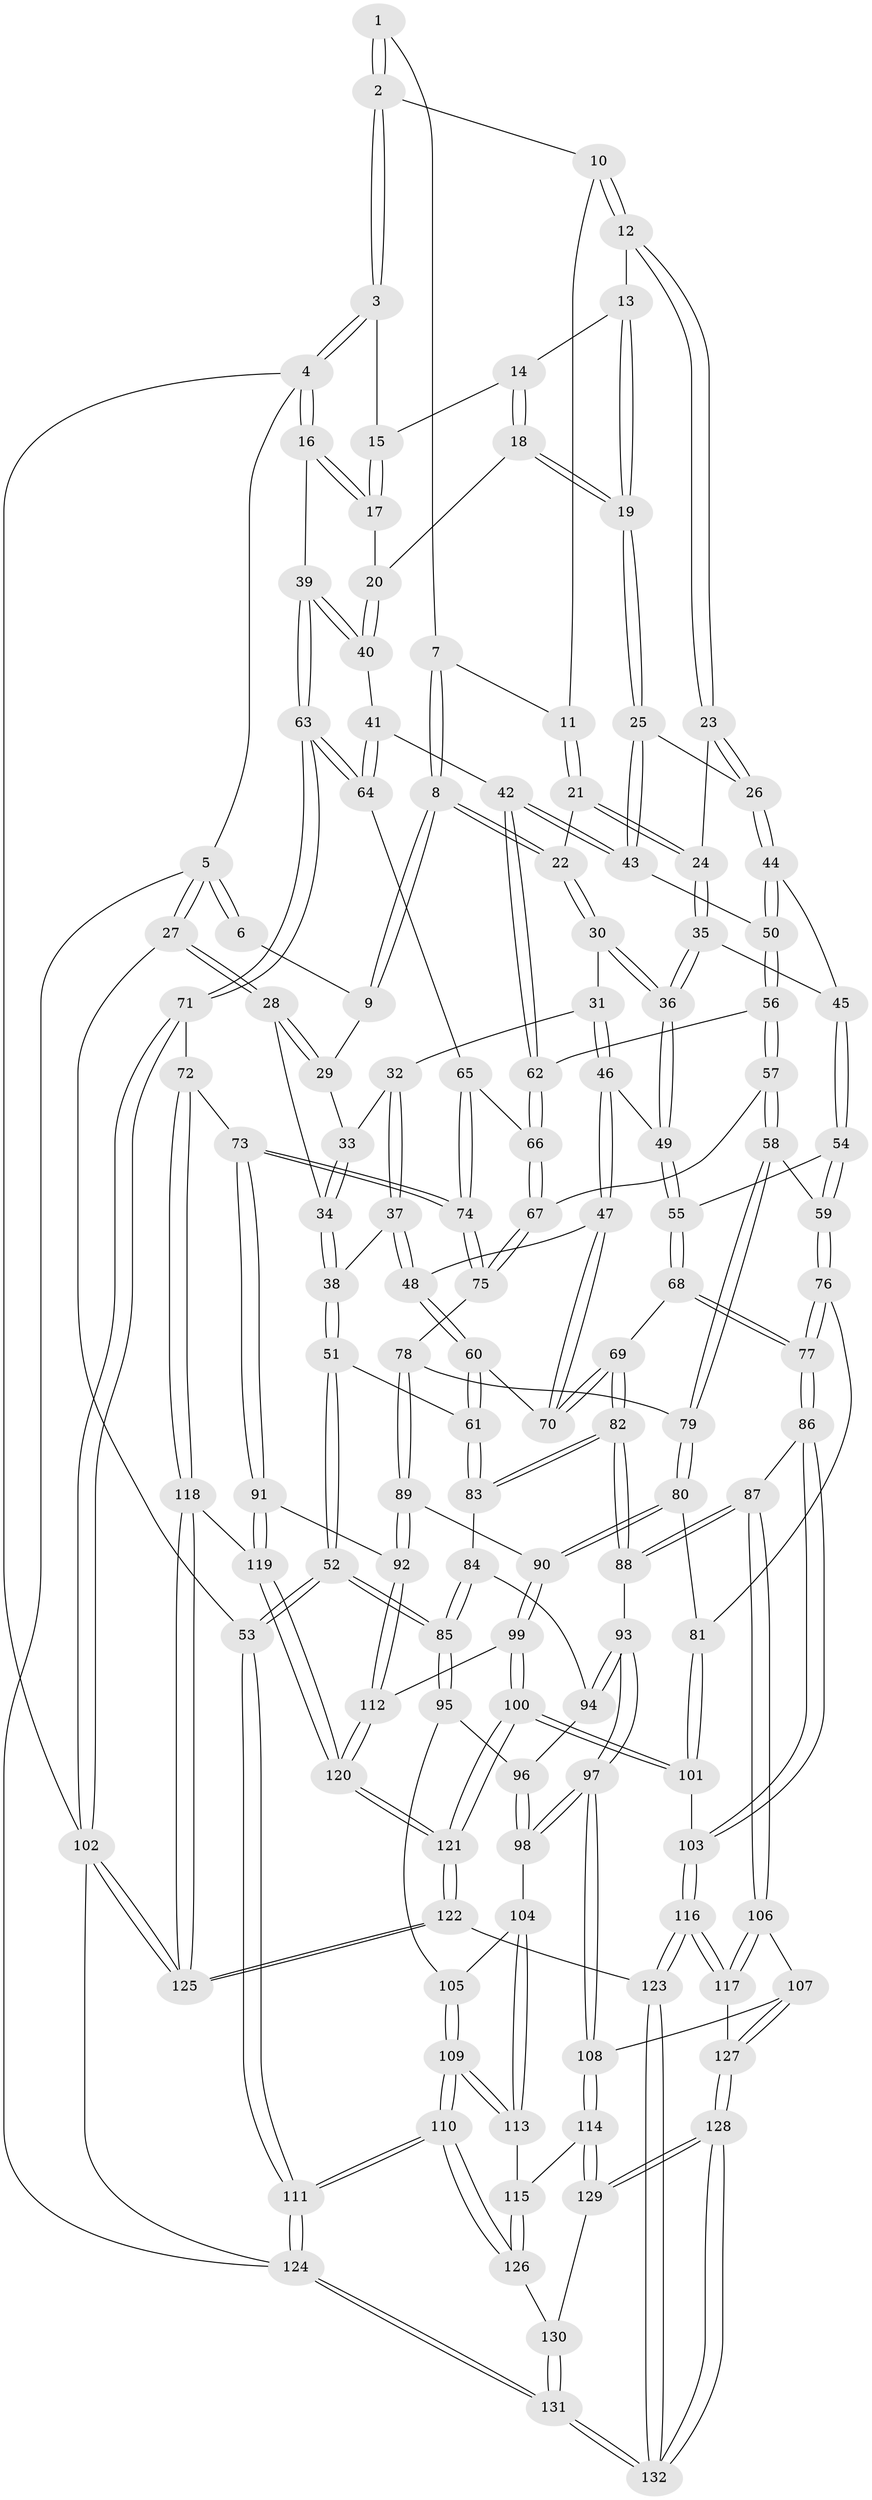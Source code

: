 // coarse degree distribution, {3: 0.1125, 4: 0.4375, 8: 0.0125, 2: 0.0125, 6: 0.0875, 5: 0.3375}
// Generated by graph-tools (version 1.1) at 2025/24/03/03/25 07:24:36]
// undirected, 132 vertices, 327 edges
graph export_dot {
graph [start="1"]
  node [color=gray90,style=filled];
  1 [pos="+0.4389320467794903+0"];
  2 [pos="+0.5507731139851145+0"];
  3 [pos="+1+0"];
  4 [pos="+1+0"];
  5 [pos="+0+0"];
  6 [pos="+0.2622630681569459+0"];
  7 [pos="+0.41022716904152745+0"];
  8 [pos="+0.336082093546021+0.138097708587795"];
  9 [pos="+0.21448843793086356+0.09126374798780383"];
  10 [pos="+0.5835520413119565+0"];
  11 [pos="+0.4550287142978432+0.11626019660458774"];
  12 [pos="+0.6200762932251448+0.06116943738668086"];
  13 [pos="+0.7073788054805468+0.07600256325357559"];
  14 [pos="+0.8341447854240902+0.044169401796114456"];
  15 [pos="+0.8674956353365934+0.012501508315910851"];
  16 [pos="+1+0.3075738161096443"];
  17 [pos="+0.9295216735528237+0.2141981349711741"];
  18 [pos="+0.7839818223818517+0.22431757385718057"];
  19 [pos="+0.7636611420258579+0.23080361900853724"];
  20 [pos="+0.8248558439037574+0.23502939033511577"];
  21 [pos="+0.43529032382785443+0.16231368259471676"];
  22 [pos="+0.36372313682660024+0.17302681624285457"];
  23 [pos="+0.5931303233424366+0.20161925391598318"];
  24 [pos="+0.5676454237226859+0.2172464046597988"];
  25 [pos="+0.737850974328176+0.24717399213174684"];
  26 [pos="+0.7068568622752626+0.2420093898033467"];
  27 [pos="+0+0.03316633317074636"];
  28 [pos="+0+0.13527549092029653"];
  29 [pos="+0.20961489318774773+0.09401889643879278"];
  30 [pos="+0.3480818077677093+0.2354801077421988"];
  31 [pos="+0.33516031475992264+0.25432927137274436"];
  32 [pos="+0.2717570115850885+0.261538643581795"];
  33 [pos="+0.20681130973622006+0.22754724121575173"];
  34 [pos="+0.1111587709584987+0.2901781348144191"];
  35 [pos="+0.5595509488154848+0.24308423315671412"];
  36 [pos="+0.4922725016538532+0.32556419067875575"];
  37 [pos="+0.20208261013568027+0.33273824273889596"];
  38 [pos="+0.11707990923360197+0.30622777331628526"];
  39 [pos="+1+0.4404619895511216"];
  40 [pos="+0.8753133949272687+0.36672057905694255"];
  41 [pos="+0.8502384488119428+0.3737245281855174"];
  42 [pos="+0.7808863958200064+0.37614249222465257"];
  43 [pos="+0.7397166417863446+0.2713757819894216"];
  44 [pos="+0.6373838483695458+0.35645446166842926"];
  45 [pos="+0.615545731285237+0.35607672568126253"];
  46 [pos="+0.33787271352189474+0.3931733816241007"];
  47 [pos="+0.3181067992593096+0.41883913738097645"];
  48 [pos="+0.2396504160182771+0.3806348004199259"];
  49 [pos="+0.48106621104490516+0.3766175443964995"];
  50 [pos="+0.677930792411031+0.37667261542000496"];
  51 [pos="+0.0690276306121963+0.47421918245471456"];
  52 [pos="+0+0.5489239728821269"];
  53 [pos="+0+0.551089877503792"];
  54 [pos="+0.5561412091974481+0.4528368962545528"];
  55 [pos="+0.5090001320657487+0.41746272716432004"];
  56 [pos="+0.6821122705885452+0.3861037939818467"];
  57 [pos="+0.6660389668538372+0.4582069857976331"];
  58 [pos="+0.5941292534972568+0.47805136304994933"];
  59 [pos="+0.5622298164481372+0.4640651881399793"];
  60 [pos="+0.09288751192923239+0.47187628461766934"];
  61 [pos="+0.07941783045360433+0.4770056774288774"];
  62 [pos="+0.7719161957751571+0.39040908378458494"];
  63 [pos="+1+0.5254010943080315"];
  64 [pos="+0.8269370178460853+0.4575022811672611"];
  65 [pos="+0.7629153654015096+0.47270012442650206"];
  66 [pos="+0.7618112796156395+0.47220602694531866"];
  67 [pos="+0.7338946336108272+0.4829699911920375"];
  68 [pos="+0.37507547811361064+0.529475602468282"];
  69 [pos="+0.32313640781214364+0.4901225559782339"];
  70 [pos="+0.3164825265430152+0.44252757432083256"];
  71 [pos="+1+0.5743435646975142"];
  72 [pos="+0.9547211237225167+0.622488282725658"];
  73 [pos="+0.9403269945767077+0.6245337955465158"];
  74 [pos="+0.8531141176322428+0.5777274855169482"];
  75 [pos="+0.710158621142478+0.5808623581955902"];
  76 [pos="+0.4571945847933307+0.6080586241705315"];
  77 [pos="+0.43521588260997734+0.6132293272783529"];
  78 [pos="+0.7095837770414555+0.5814699092227594"];
  79 [pos="+0.6331121757390266+0.5786831168716207"];
  80 [pos="+0.6011081930737144+0.6278030075046891"];
  81 [pos="+0.5072706420169708+0.6261326677237993"];
  82 [pos="+0.21591798658696512+0.5778979033933044"];
  83 [pos="+0.21310002569901884+0.57712289134478"];
  84 [pos="+0.1487464955462882+0.6258391591181486"];
  85 [pos="+0+0.5648100811095172"];
  86 [pos="+0.41675332924841973+0.6479730258827593"];
  87 [pos="+0.30292726591596913+0.6994324068038905"];
  88 [pos="+0.254158009557942+0.6743245129921591"];
  89 [pos="+0.7351104404855575+0.6878450966901531"];
  90 [pos="+0.6170046424597699+0.6611804303103502"];
  91 [pos="+0.7956139533075157+0.7161153369698292"];
  92 [pos="+0.7625803701369296+0.720731199851227"];
  93 [pos="+0.2221988163117975+0.694826100007274"];
  94 [pos="+0.12704721636997213+0.6640257358543641"];
  95 [pos="+0.007435469373834012+0.6395866692762272"];
  96 [pos="+0.12424619887280787+0.6661325391723938"];
  97 [pos="+0.172646171667174+0.7432815363515547"];
  98 [pos="+0.12928270632711683+0.732664346288277"];
  99 [pos="+0.598443961576165+0.7466851748610533"];
  100 [pos="+0.5783258354086225+0.7652162629815189"];
  101 [pos="+0.565170888041573+0.7586251337285143"];
  102 [pos="+1+1"];
  103 [pos="+0.45450431889222176+0.7497794766945635"];
  104 [pos="+0.11660168457588362+0.7369346431094886"];
  105 [pos="+0.081594894184058+0.7280938112269228"];
  106 [pos="+0.30450926253124644+0.7392593429126896"];
  107 [pos="+0.20614164022907194+0.8382039024061301"];
  108 [pos="+0.1927784763732466+0.8406840308132855"];
  109 [pos="+0+0.838150753511092"];
  110 [pos="+0+0.8502975715502662"];
  111 [pos="+0+0.8449013309213971"];
  112 [pos="+0.7409487672171426+0.7473981053541762"];
  113 [pos="+0.08731873110712449+0.8315566675566872"];
  114 [pos="+0.17566123567305988+0.8589794336655224"];
  115 [pos="+0.11616761771624355+0.842436465405801"];
  116 [pos="+0.4052411777055344+0.8951726243810401"];
  117 [pos="+0.38592601183135494+0.8821971071010524"];
  118 [pos="+0.8869459073614018+0.855027997832553"];
  119 [pos="+0.8542781249087531+0.8385519953858693"];
  120 [pos="+0.7017677756427823+0.9012086468535743"];
  121 [pos="+0.6046665750132564+1"];
  122 [pos="+0.580189743060547+1"];
  123 [pos="+0.5391802673210122+1"];
  124 [pos="+0+1"];
  125 [pos="+1+1"];
  126 [pos="+0.07492021314265947+0.9391456525075598"];
  127 [pos="+0.3231837806796027+0.8758333337102594"];
  128 [pos="+0.18529523422626484+0.9587006226842838"];
  129 [pos="+0.17546717354155555+0.9400361465698157"];
  130 [pos="+0.07657409405545962+0.9406329510986239"];
  131 [pos="+0+1"];
  132 [pos="+0.275503368611401+1"];
  1 -- 2;
  1 -- 2;
  1 -- 7;
  2 -- 3;
  2 -- 3;
  2 -- 10;
  3 -- 4;
  3 -- 4;
  3 -- 15;
  4 -- 5;
  4 -- 16;
  4 -- 16;
  4 -- 102;
  5 -- 6;
  5 -- 6;
  5 -- 27;
  5 -- 27;
  5 -- 124;
  6 -- 9;
  7 -- 8;
  7 -- 8;
  7 -- 11;
  8 -- 9;
  8 -- 9;
  8 -- 22;
  8 -- 22;
  9 -- 29;
  10 -- 11;
  10 -- 12;
  10 -- 12;
  11 -- 21;
  11 -- 21;
  12 -- 13;
  12 -- 23;
  12 -- 23;
  13 -- 14;
  13 -- 19;
  13 -- 19;
  14 -- 15;
  14 -- 18;
  14 -- 18;
  15 -- 17;
  15 -- 17;
  16 -- 17;
  16 -- 17;
  16 -- 39;
  17 -- 20;
  18 -- 19;
  18 -- 19;
  18 -- 20;
  19 -- 25;
  19 -- 25;
  20 -- 40;
  20 -- 40;
  21 -- 22;
  21 -- 24;
  21 -- 24;
  22 -- 30;
  22 -- 30;
  23 -- 24;
  23 -- 26;
  23 -- 26;
  24 -- 35;
  24 -- 35;
  25 -- 26;
  25 -- 43;
  25 -- 43;
  26 -- 44;
  26 -- 44;
  27 -- 28;
  27 -- 28;
  27 -- 53;
  28 -- 29;
  28 -- 29;
  28 -- 34;
  29 -- 33;
  30 -- 31;
  30 -- 36;
  30 -- 36;
  31 -- 32;
  31 -- 46;
  31 -- 46;
  32 -- 33;
  32 -- 37;
  32 -- 37;
  33 -- 34;
  33 -- 34;
  34 -- 38;
  34 -- 38;
  35 -- 36;
  35 -- 36;
  35 -- 45;
  36 -- 49;
  36 -- 49;
  37 -- 38;
  37 -- 48;
  37 -- 48;
  38 -- 51;
  38 -- 51;
  39 -- 40;
  39 -- 40;
  39 -- 63;
  39 -- 63;
  40 -- 41;
  41 -- 42;
  41 -- 64;
  41 -- 64;
  42 -- 43;
  42 -- 43;
  42 -- 62;
  42 -- 62;
  43 -- 50;
  44 -- 45;
  44 -- 50;
  44 -- 50;
  45 -- 54;
  45 -- 54;
  46 -- 47;
  46 -- 47;
  46 -- 49;
  47 -- 48;
  47 -- 70;
  47 -- 70;
  48 -- 60;
  48 -- 60;
  49 -- 55;
  49 -- 55;
  50 -- 56;
  50 -- 56;
  51 -- 52;
  51 -- 52;
  51 -- 61;
  52 -- 53;
  52 -- 53;
  52 -- 85;
  52 -- 85;
  53 -- 111;
  53 -- 111;
  54 -- 55;
  54 -- 59;
  54 -- 59;
  55 -- 68;
  55 -- 68;
  56 -- 57;
  56 -- 57;
  56 -- 62;
  57 -- 58;
  57 -- 58;
  57 -- 67;
  58 -- 59;
  58 -- 79;
  58 -- 79;
  59 -- 76;
  59 -- 76;
  60 -- 61;
  60 -- 61;
  60 -- 70;
  61 -- 83;
  61 -- 83;
  62 -- 66;
  62 -- 66;
  63 -- 64;
  63 -- 64;
  63 -- 71;
  63 -- 71;
  64 -- 65;
  65 -- 66;
  65 -- 74;
  65 -- 74;
  66 -- 67;
  66 -- 67;
  67 -- 75;
  67 -- 75;
  68 -- 69;
  68 -- 77;
  68 -- 77;
  69 -- 70;
  69 -- 70;
  69 -- 82;
  69 -- 82;
  71 -- 72;
  71 -- 102;
  71 -- 102;
  72 -- 73;
  72 -- 118;
  72 -- 118;
  73 -- 74;
  73 -- 74;
  73 -- 91;
  73 -- 91;
  74 -- 75;
  74 -- 75;
  75 -- 78;
  76 -- 77;
  76 -- 77;
  76 -- 81;
  77 -- 86;
  77 -- 86;
  78 -- 79;
  78 -- 89;
  78 -- 89;
  79 -- 80;
  79 -- 80;
  80 -- 81;
  80 -- 90;
  80 -- 90;
  81 -- 101;
  81 -- 101;
  82 -- 83;
  82 -- 83;
  82 -- 88;
  82 -- 88;
  83 -- 84;
  84 -- 85;
  84 -- 85;
  84 -- 94;
  85 -- 95;
  85 -- 95;
  86 -- 87;
  86 -- 103;
  86 -- 103;
  87 -- 88;
  87 -- 88;
  87 -- 106;
  87 -- 106;
  88 -- 93;
  89 -- 90;
  89 -- 92;
  89 -- 92;
  90 -- 99;
  90 -- 99;
  91 -- 92;
  91 -- 119;
  91 -- 119;
  92 -- 112;
  92 -- 112;
  93 -- 94;
  93 -- 94;
  93 -- 97;
  93 -- 97;
  94 -- 96;
  95 -- 96;
  95 -- 105;
  96 -- 98;
  96 -- 98;
  97 -- 98;
  97 -- 98;
  97 -- 108;
  97 -- 108;
  98 -- 104;
  99 -- 100;
  99 -- 100;
  99 -- 112;
  100 -- 101;
  100 -- 101;
  100 -- 121;
  100 -- 121;
  101 -- 103;
  102 -- 125;
  102 -- 125;
  102 -- 124;
  103 -- 116;
  103 -- 116;
  104 -- 105;
  104 -- 113;
  104 -- 113;
  105 -- 109;
  105 -- 109;
  106 -- 107;
  106 -- 117;
  106 -- 117;
  107 -- 108;
  107 -- 127;
  107 -- 127;
  108 -- 114;
  108 -- 114;
  109 -- 110;
  109 -- 110;
  109 -- 113;
  109 -- 113;
  110 -- 111;
  110 -- 111;
  110 -- 126;
  110 -- 126;
  111 -- 124;
  111 -- 124;
  112 -- 120;
  112 -- 120;
  113 -- 115;
  114 -- 115;
  114 -- 129;
  114 -- 129;
  115 -- 126;
  115 -- 126;
  116 -- 117;
  116 -- 117;
  116 -- 123;
  116 -- 123;
  117 -- 127;
  118 -- 119;
  118 -- 125;
  118 -- 125;
  119 -- 120;
  119 -- 120;
  120 -- 121;
  120 -- 121;
  121 -- 122;
  121 -- 122;
  122 -- 123;
  122 -- 125;
  122 -- 125;
  123 -- 132;
  123 -- 132;
  124 -- 131;
  124 -- 131;
  126 -- 130;
  127 -- 128;
  127 -- 128;
  128 -- 129;
  128 -- 129;
  128 -- 132;
  128 -- 132;
  129 -- 130;
  130 -- 131;
  130 -- 131;
  131 -- 132;
  131 -- 132;
}
